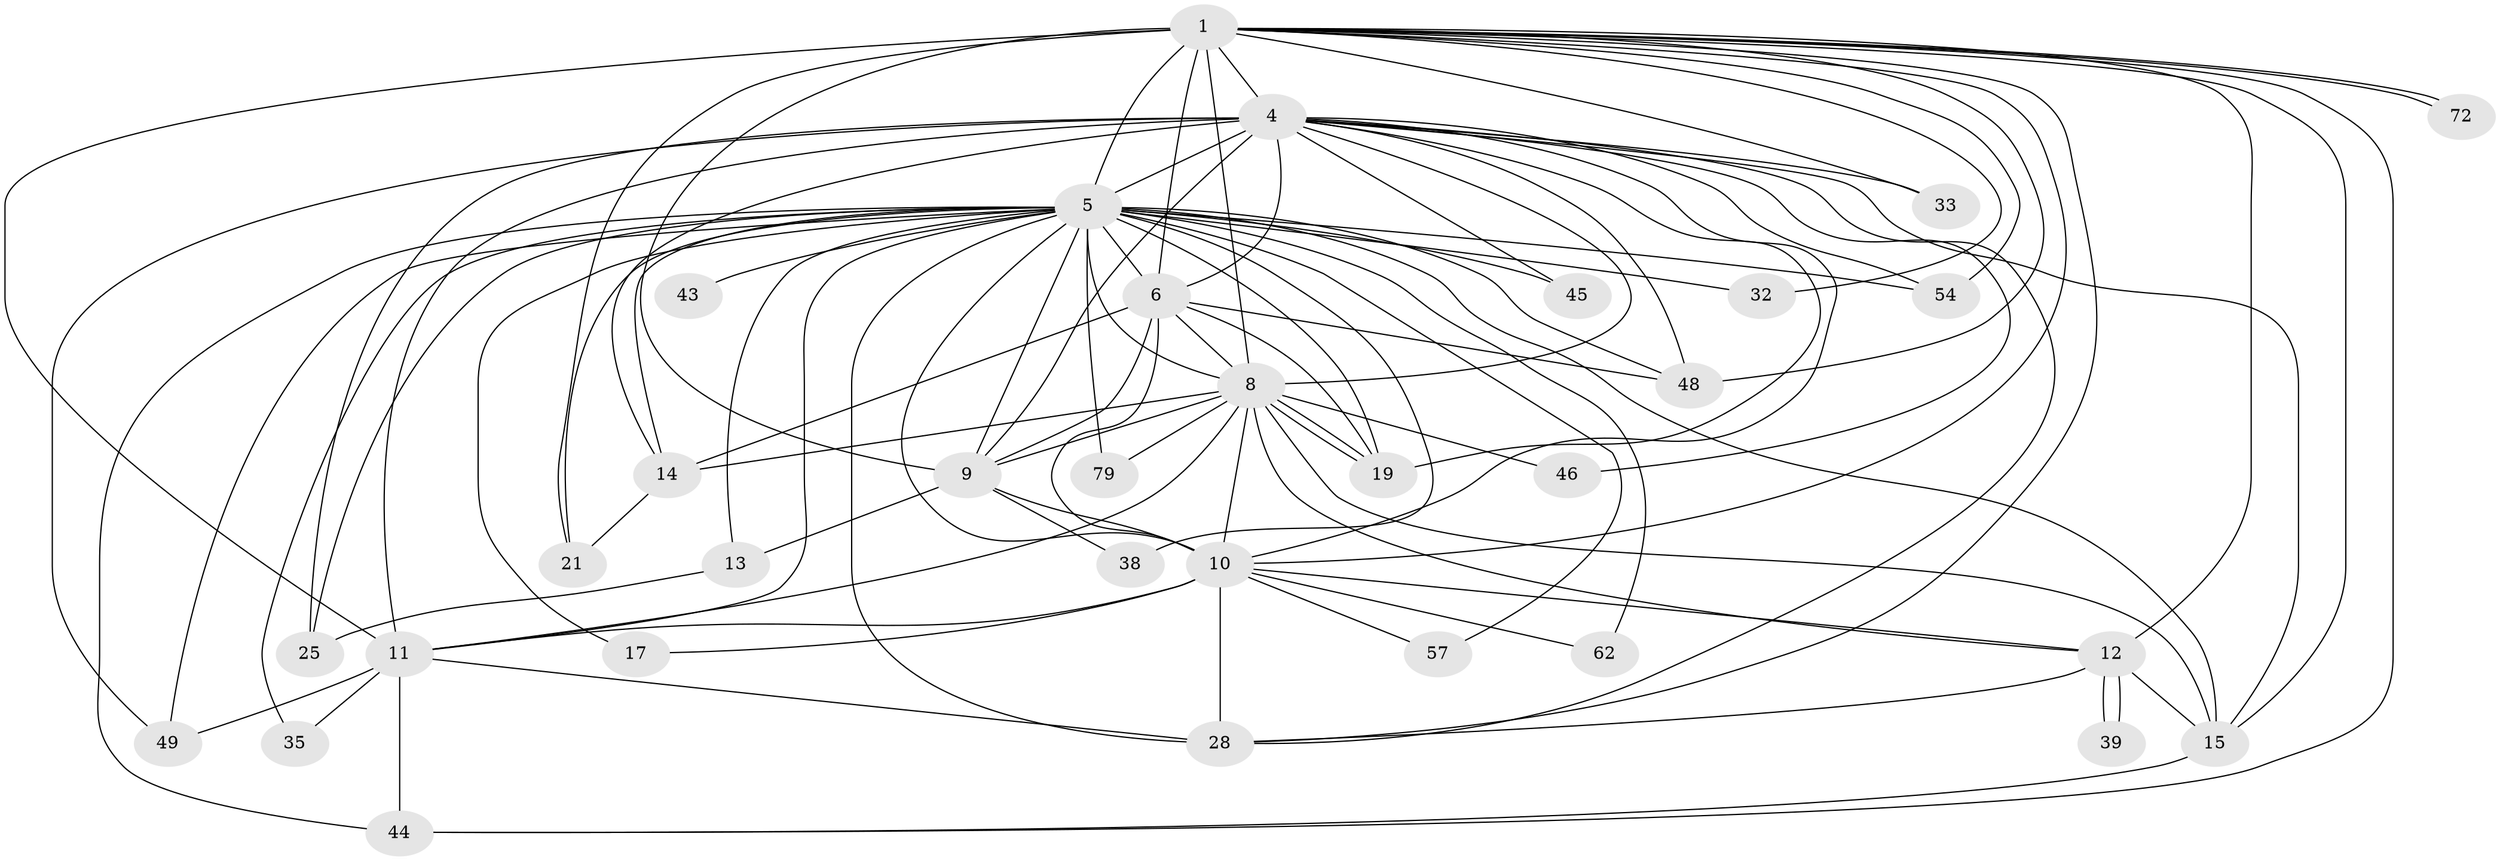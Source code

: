// original degree distribution, {18: 0.008928571428571428, 19: 0.008928571428571428, 12: 0.008928571428571428, 38: 0.008928571428571428, 22: 0.017857142857142856, 15: 0.008928571428571428, 31: 0.008928571428571428, 16: 0.008928571428571428, 20: 0.008928571428571428, 6: 0.03571428571428571, 7: 0.017857142857142856, 3: 0.125, 5: 0.0625, 4: 0.0625, 2: 0.5982142857142857, 8: 0.008928571428571428}
// Generated by graph-tools (version 1.1) at 2025/17/03/04/25 18:17:29]
// undirected, 33 vertices, 96 edges
graph export_dot {
graph [start="1"]
  node [color=gray90,style=filled];
  1 [super="+2"];
  4 [super="+69+51+107+88+100+24+29"];
  5 [super="+27+97+7+16+47"];
  6 [super="+80"];
  8;
  9 [super="+31+52+36"];
  10 [super="+50+77+61"];
  11 [super="+91+18"];
  12;
  13;
  14 [super="+23+34"];
  15 [super="+55"];
  17;
  19 [super="+40+66"];
  21;
  25;
  28 [super="+58+108+64+67"];
  32;
  33;
  35;
  38;
  39;
  43;
  44 [super="+106+103"];
  45;
  46;
  48;
  49;
  54 [super="+99+60"];
  57;
  62;
  72;
  79;
  1 -- 4 [weight=6];
  1 -- 5 [weight=8];
  1 -- 6 [weight=4];
  1 -- 8 [weight=4];
  1 -- 9 [weight=4];
  1 -- 10 [weight=4];
  1 -- 12;
  1 -- 33;
  1 -- 72;
  1 -- 72;
  1 -- 15;
  1 -- 44;
  1 -- 32;
  1 -- 11 [weight=2];
  1 -- 48;
  1 -- 21;
  1 -- 54;
  1 -- 28;
  4 -- 5 [weight=9];
  4 -- 6 [weight=2];
  4 -- 8;
  4 -- 9 [weight=3];
  4 -- 10;
  4 -- 11 [weight=3];
  4 -- 14;
  4 -- 25;
  4 -- 28 [weight=2];
  4 -- 33;
  4 -- 45;
  4 -- 46;
  4 -- 48;
  4 -- 49;
  4 -- 54 [weight=2];
  4 -- 15;
  4 -- 19;
  5 -- 6 [weight=3];
  5 -- 8 [weight=3];
  5 -- 9 [weight=4];
  5 -- 10 [weight=6];
  5 -- 21;
  5 -- 35;
  5 -- 44 [weight=2];
  5 -- 32 [weight=2];
  5 -- 38;
  5 -- 43 [weight=2];
  5 -- 45;
  5 -- 49;
  5 -- 25;
  5 -- 28 [weight=2];
  5 -- 14 [weight=4];
  5 -- 13;
  5 -- 15;
  5 -- 79;
  5 -- 17;
  5 -- 19;
  5 -- 48;
  5 -- 54 [weight=2];
  5 -- 57;
  5 -- 62;
  5 -- 11;
  6 -- 8;
  6 -- 9;
  6 -- 10 [weight=2];
  6 -- 19;
  6 -- 48;
  6 -- 14;
  8 -- 9;
  8 -- 10 [weight=2];
  8 -- 11;
  8 -- 12;
  8 -- 14 [weight=3];
  8 -- 15;
  8 -- 19;
  8 -- 19;
  8 -- 46;
  8 -- 79;
  9 -- 10;
  9 -- 13;
  9 -- 38;
  10 -- 17;
  10 -- 57;
  10 -- 28 [weight=2];
  10 -- 62;
  10 -- 11 [weight=2];
  10 -- 12;
  11 -- 35;
  11 -- 44;
  11 -- 49;
  11 -- 28;
  12 -- 15;
  12 -- 39;
  12 -- 39;
  12 -- 28;
  13 -- 25;
  14 -- 21;
  15 -- 44;
}
